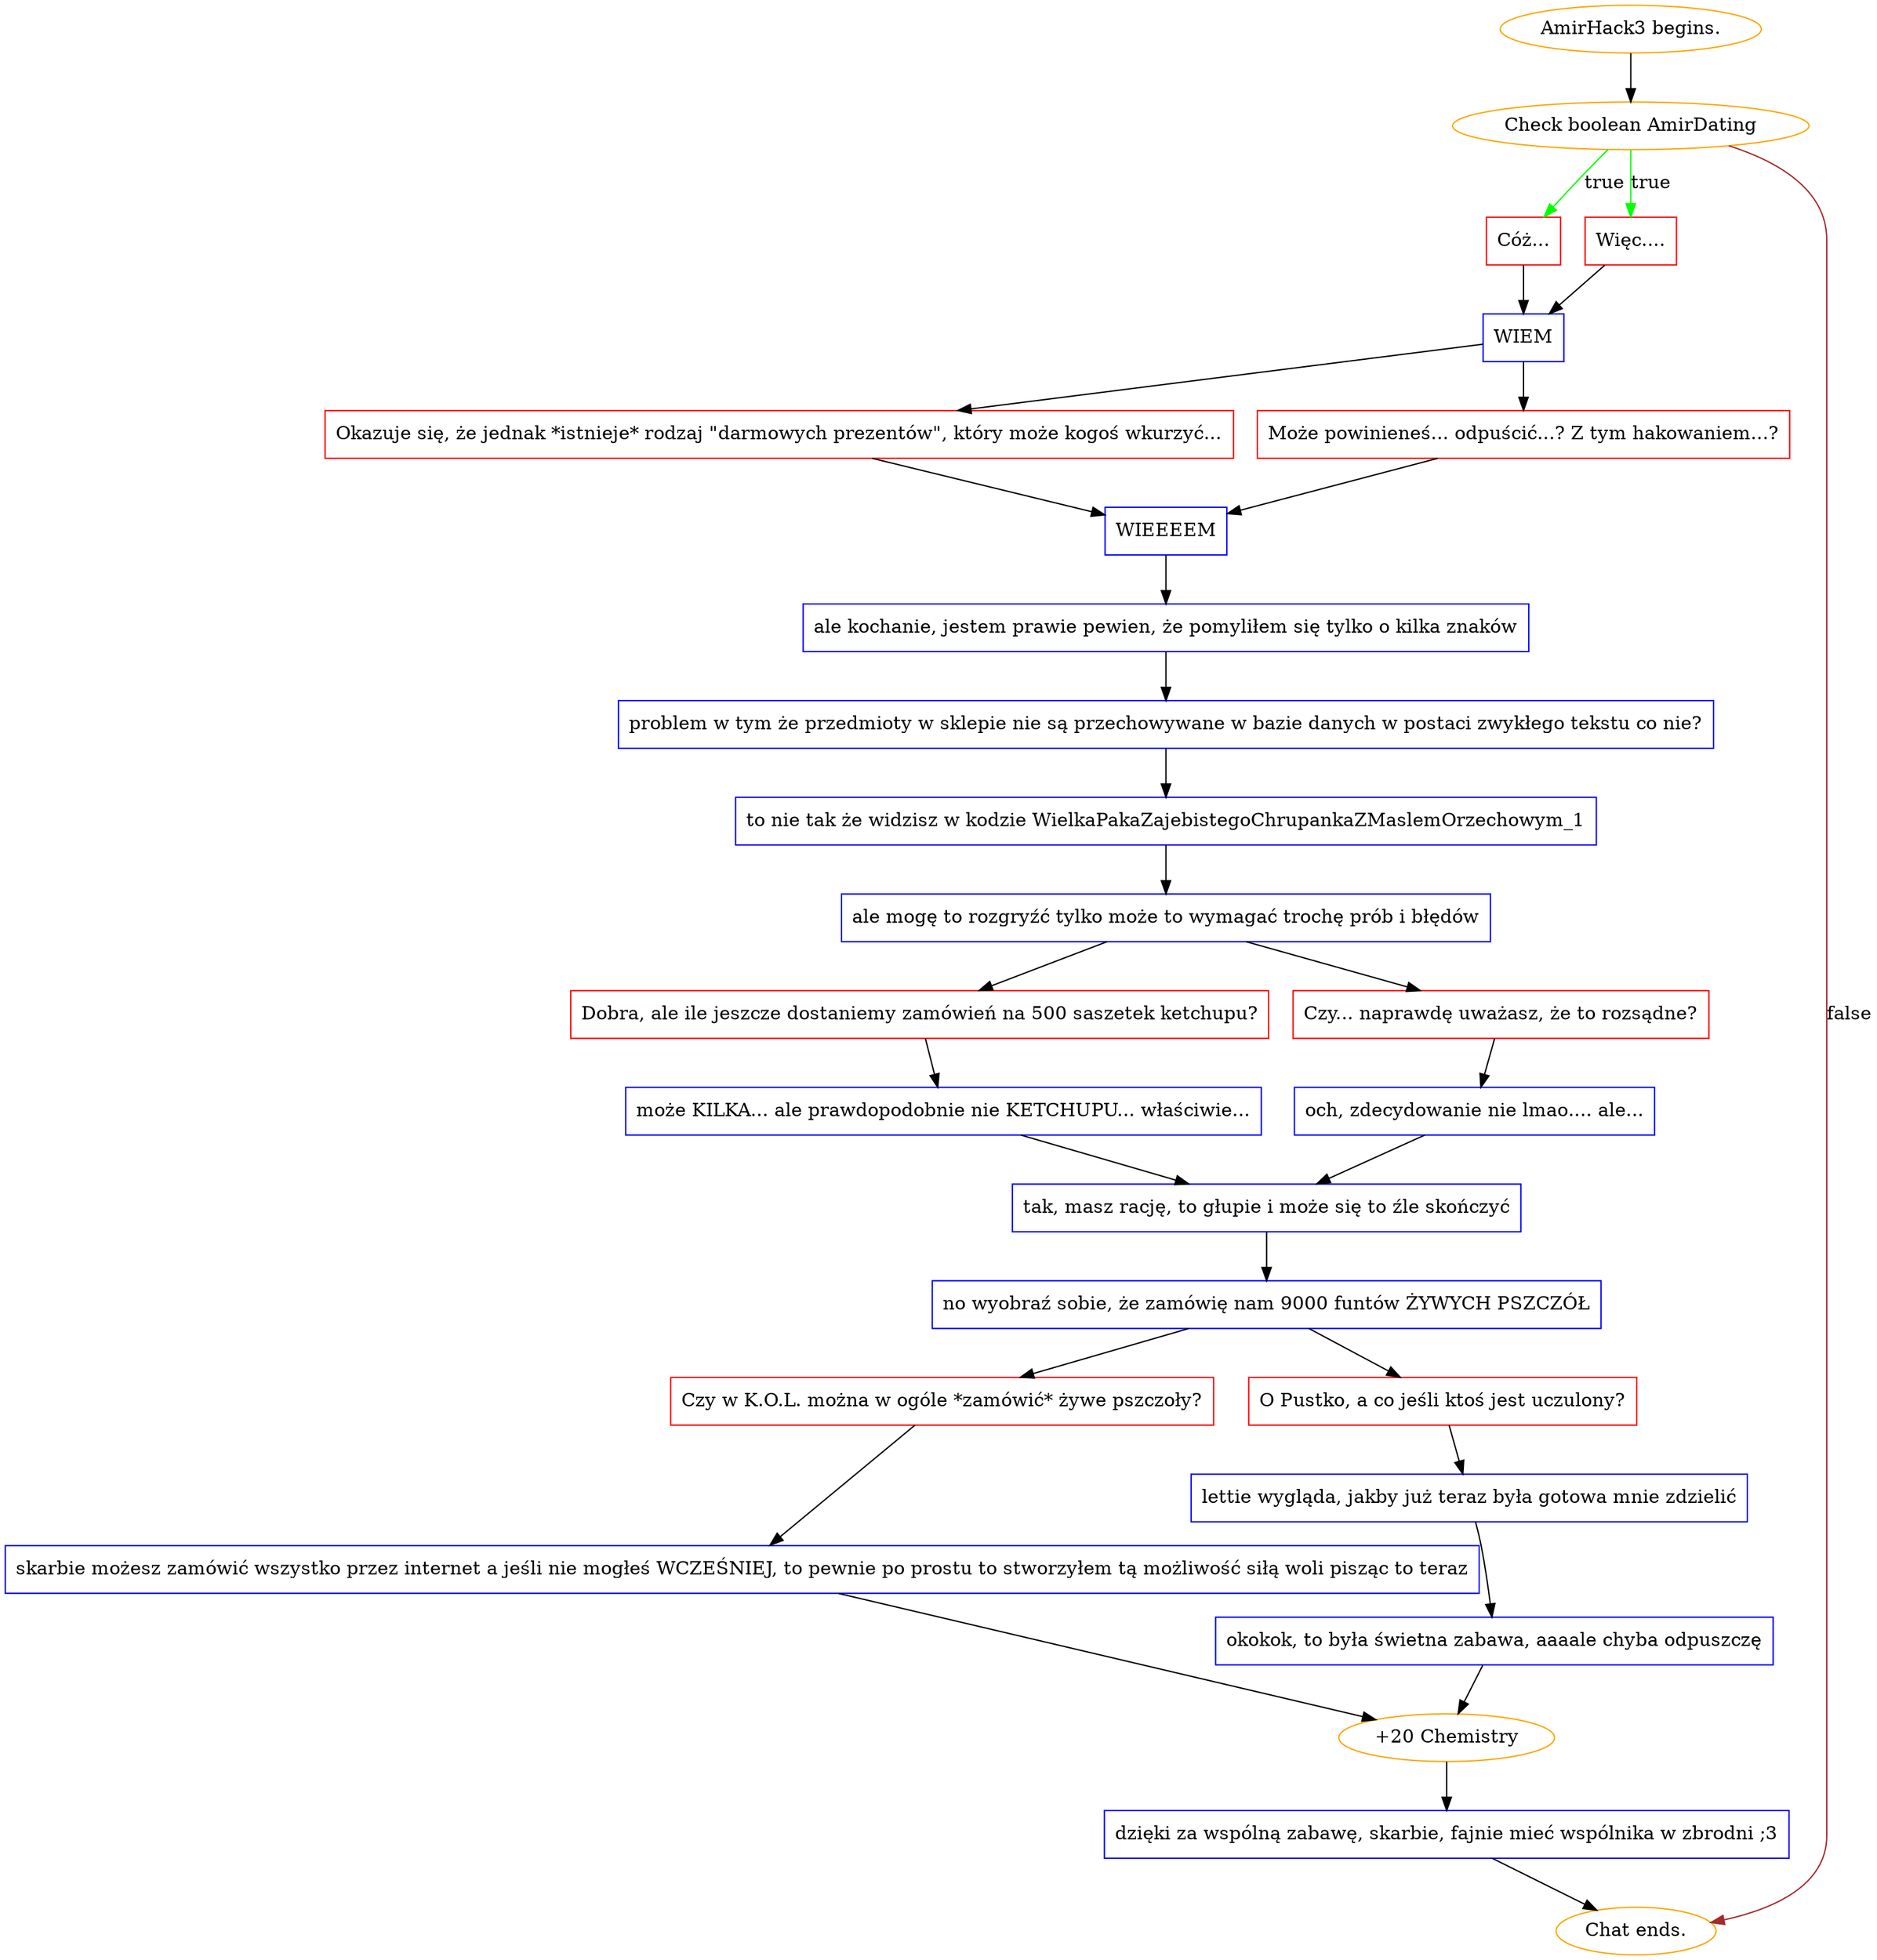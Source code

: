 digraph {
	"AmirHack3 begins." [color=orange];
		"AmirHack3 begins." -> j3626745351;
	j3626745351 [label="Check boolean AmirDating",color=orange];
		j3626745351 -> j1829777885 [label=true,color=green];
		j3626745351 -> j1797317591 [label=true,color=green];
		j3626745351 -> "Chat ends." [label=false,color=brown];
	j1829777885 [label="Cóż...",shape=box,color=red];
		j1829777885 -> j2810129590;
	j1797317591 [label="Więc....",shape=box,color=red];
		j1797317591 -> j2810129590;
	"Chat ends." [color=orange];
	j2810129590 [label="WIEM",shape=box,color=blue];
		j2810129590 -> j1873498725;
		j2810129590 -> j777557929;
	j1873498725 [label="Okazuje się, że jednak *istnieje* rodzaj \"darmowych prezentów\", który może kogoś wkurzyć...",shape=box,color=red];
		j1873498725 -> j4273606936;
	j777557929 [label="Może powinieneś... odpuścić...? Z tym hakowaniem...?",shape=box,color=red];
		j777557929 -> j4273606936;
	j4273606936 [label="WIEEEEM",shape=box,color=blue];
		j4273606936 -> j144834501;
	j144834501 [label="ale kochanie, jestem prawie pewien, że pomyliłem się tylko o kilka znaków",shape=box,color=blue];
		j144834501 -> j3343624626;
	j3343624626 [label="problem w tym że przedmioty w sklepie nie są przechowywane w bazie danych w postaci zwykłego tekstu co nie?",shape=box,color=blue];
		j3343624626 -> j4151617744;
	j4151617744 [label="to nie tak że widzisz w kodzie WielkaPakaZajebistegoChrupankaZMaslemOrzechowym_1",shape=box,color=blue];
		j4151617744 -> j1431781300;
	j1431781300 [label="ale mogę to rozgryźć tylko może to wymagać trochę prób i błędów",shape=box,color=blue];
		j1431781300 -> j1454043230;
		j1431781300 -> j1250379283;
	j1454043230 [label="Dobra, ale ile jeszcze dostaniemy zamówień na 500 saszetek ketchupu?",shape=box,color=red];
		j1454043230 -> j1043157858;
	j1250379283 [label="Czy... naprawdę uważasz, że to rozsądne?",shape=box,color=red];
		j1250379283 -> j1964233903;
	j1043157858 [label="może KILKA... ale prawdopodobnie nie KETCHUPU... właściwie...",shape=box,color=blue];
		j1043157858 -> j1672018246;
	j1964233903 [label="och, zdecydowanie nie lmao.... ale...",shape=box,color=blue];
		j1964233903 -> j1672018246;
	j1672018246 [label="tak, masz rację, to głupie i może się to źle skończyć",shape=box,color=blue];
		j1672018246 -> j3162066850;
	j3162066850 [label="no wyobraź sobie, że zamówię nam 9000 funtów ŻYWYCH PSZCZÓŁ",shape=box,color=blue];
		j3162066850 -> j3830380553;
		j3162066850 -> j2305979436;
	j3830380553 [label="Czy w K.O.L. można w ogóle *zamówić* żywe pszczoły?",shape=box,color=red];
		j3830380553 -> j1510246794;
	j2305979436 [label="O Pustko, a co jeśli ktoś jest uczulony?",shape=box,color=red];
		j2305979436 -> j1082337960;
	j1510246794 [label="skarbie możesz zamówić wszystko przez internet a jeśli nie mogłeś WCZEŚNIEJ, to pewnie po prostu to stworzyłem tą możliwość siłą woli pisząc to teraz",shape=box,color=blue];
		j1510246794 -> j1842267228;
	j1082337960 [label="lettie wygląda, jakby już teraz była gotowa mnie zdzielić",shape=box,color=blue];
		j1082337960 -> j3011080362;
	j1842267228 [label="+20 Chemistry",color=orange];
		j1842267228 -> j384372703;
	j3011080362 [label="okokok, to była świetna zabawa, aaaale chyba odpuszczę",shape=box,color=blue];
		j3011080362 -> j1842267228;
	j384372703 [label="dzięki za wspólną zabawę, skarbie, fajnie mieć wspólnika w zbrodni ;3",shape=box,color=blue];
		j384372703 -> "Chat ends.";
}